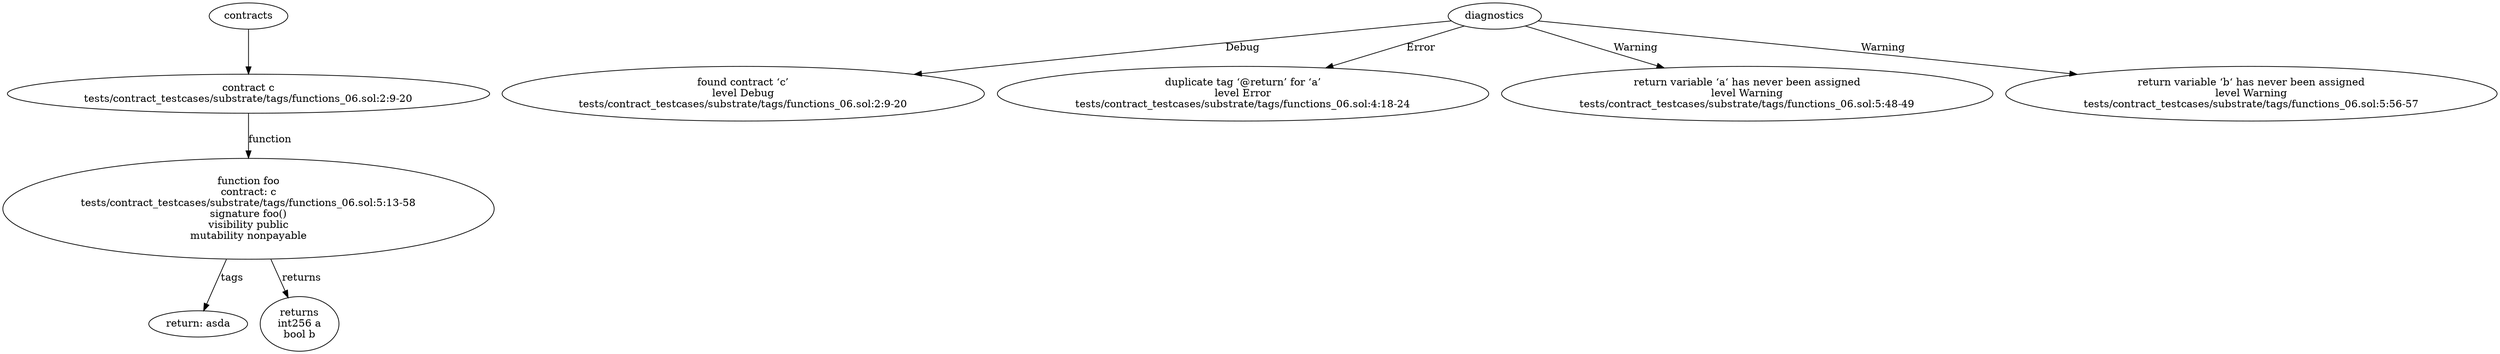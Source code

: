 strict digraph "tests/contract_testcases/substrate/tags/functions_06.sol" {
	contract [label="contract c\ntests/contract_testcases/substrate/tags/functions_06.sol:2:9-20"]
	foo [label="function foo\ncontract: c\ntests/contract_testcases/substrate/tags/functions_06.sol:5:13-58\nsignature foo()\nvisibility public\nmutability nonpayable"]
	tags [label="return: asda"]
	returns [label="returns\nint256 a\nbool b"]
	diagnostic [label="found contract ‘c’\nlevel Debug\ntests/contract_testcases/substrate/tags/functions_06.sol:2:9-20"]
	diagnostic_7 [label="duplicate tag ‘@return’ for ‘a’\nlevel Error\ntests/contract_testcases/substrate/tags/functions_06.sol:4:18-24"]
	diagnostic_8 [label="return variable ‘a‘ has never been assigned\nlevel Warning\ntests/contract_testcases/substrate/tags/functions_06.sol:5:48-49"]
	diagnostic_9 [label="return variable ‘b‘ has never been assigned\nlevel Warning\ntests/contract_testcases/substrate/tags/functions_06.sol:5:56-57"]
	contracts -> contract
	contract -> foo [label="function"]
	foo -> tags [label="tags"]
	foo -> returns [label="returns"]
	diagnostics -> diagnostic [label="Debug"]
	diagnostics -> diagnostic_7 [label="Error"]
	diagnostics -> diagnostic_8 [label="Warning"]
	diagnostics -> diagnostic_9 [label="Warning"]
}
